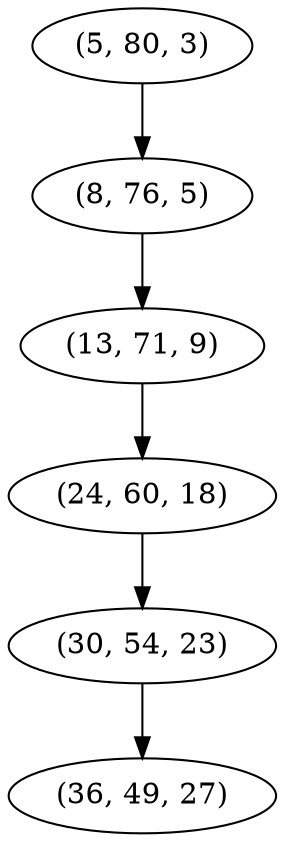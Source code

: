 digraph tree {
    "(5, 80, 3)";
    "(8, 76, 5)";
    "(13, 71, 9)";
    "(24, 60, 18)";
    "(30, 54, 23)";
    "(36, 49, 27)";
    "(5, 80, 3)" -> "(8, 76, 5)";
    "(8, 76, 5)" -> "(13, 71, 9)";
    "(13, 71, 9)" -> "(24, 60, 18)";
    "(24, 60, 18)" -> "(30, 54, 23)";
    "(30, 54, 23)" -> "(36, 49, 27)";
}
